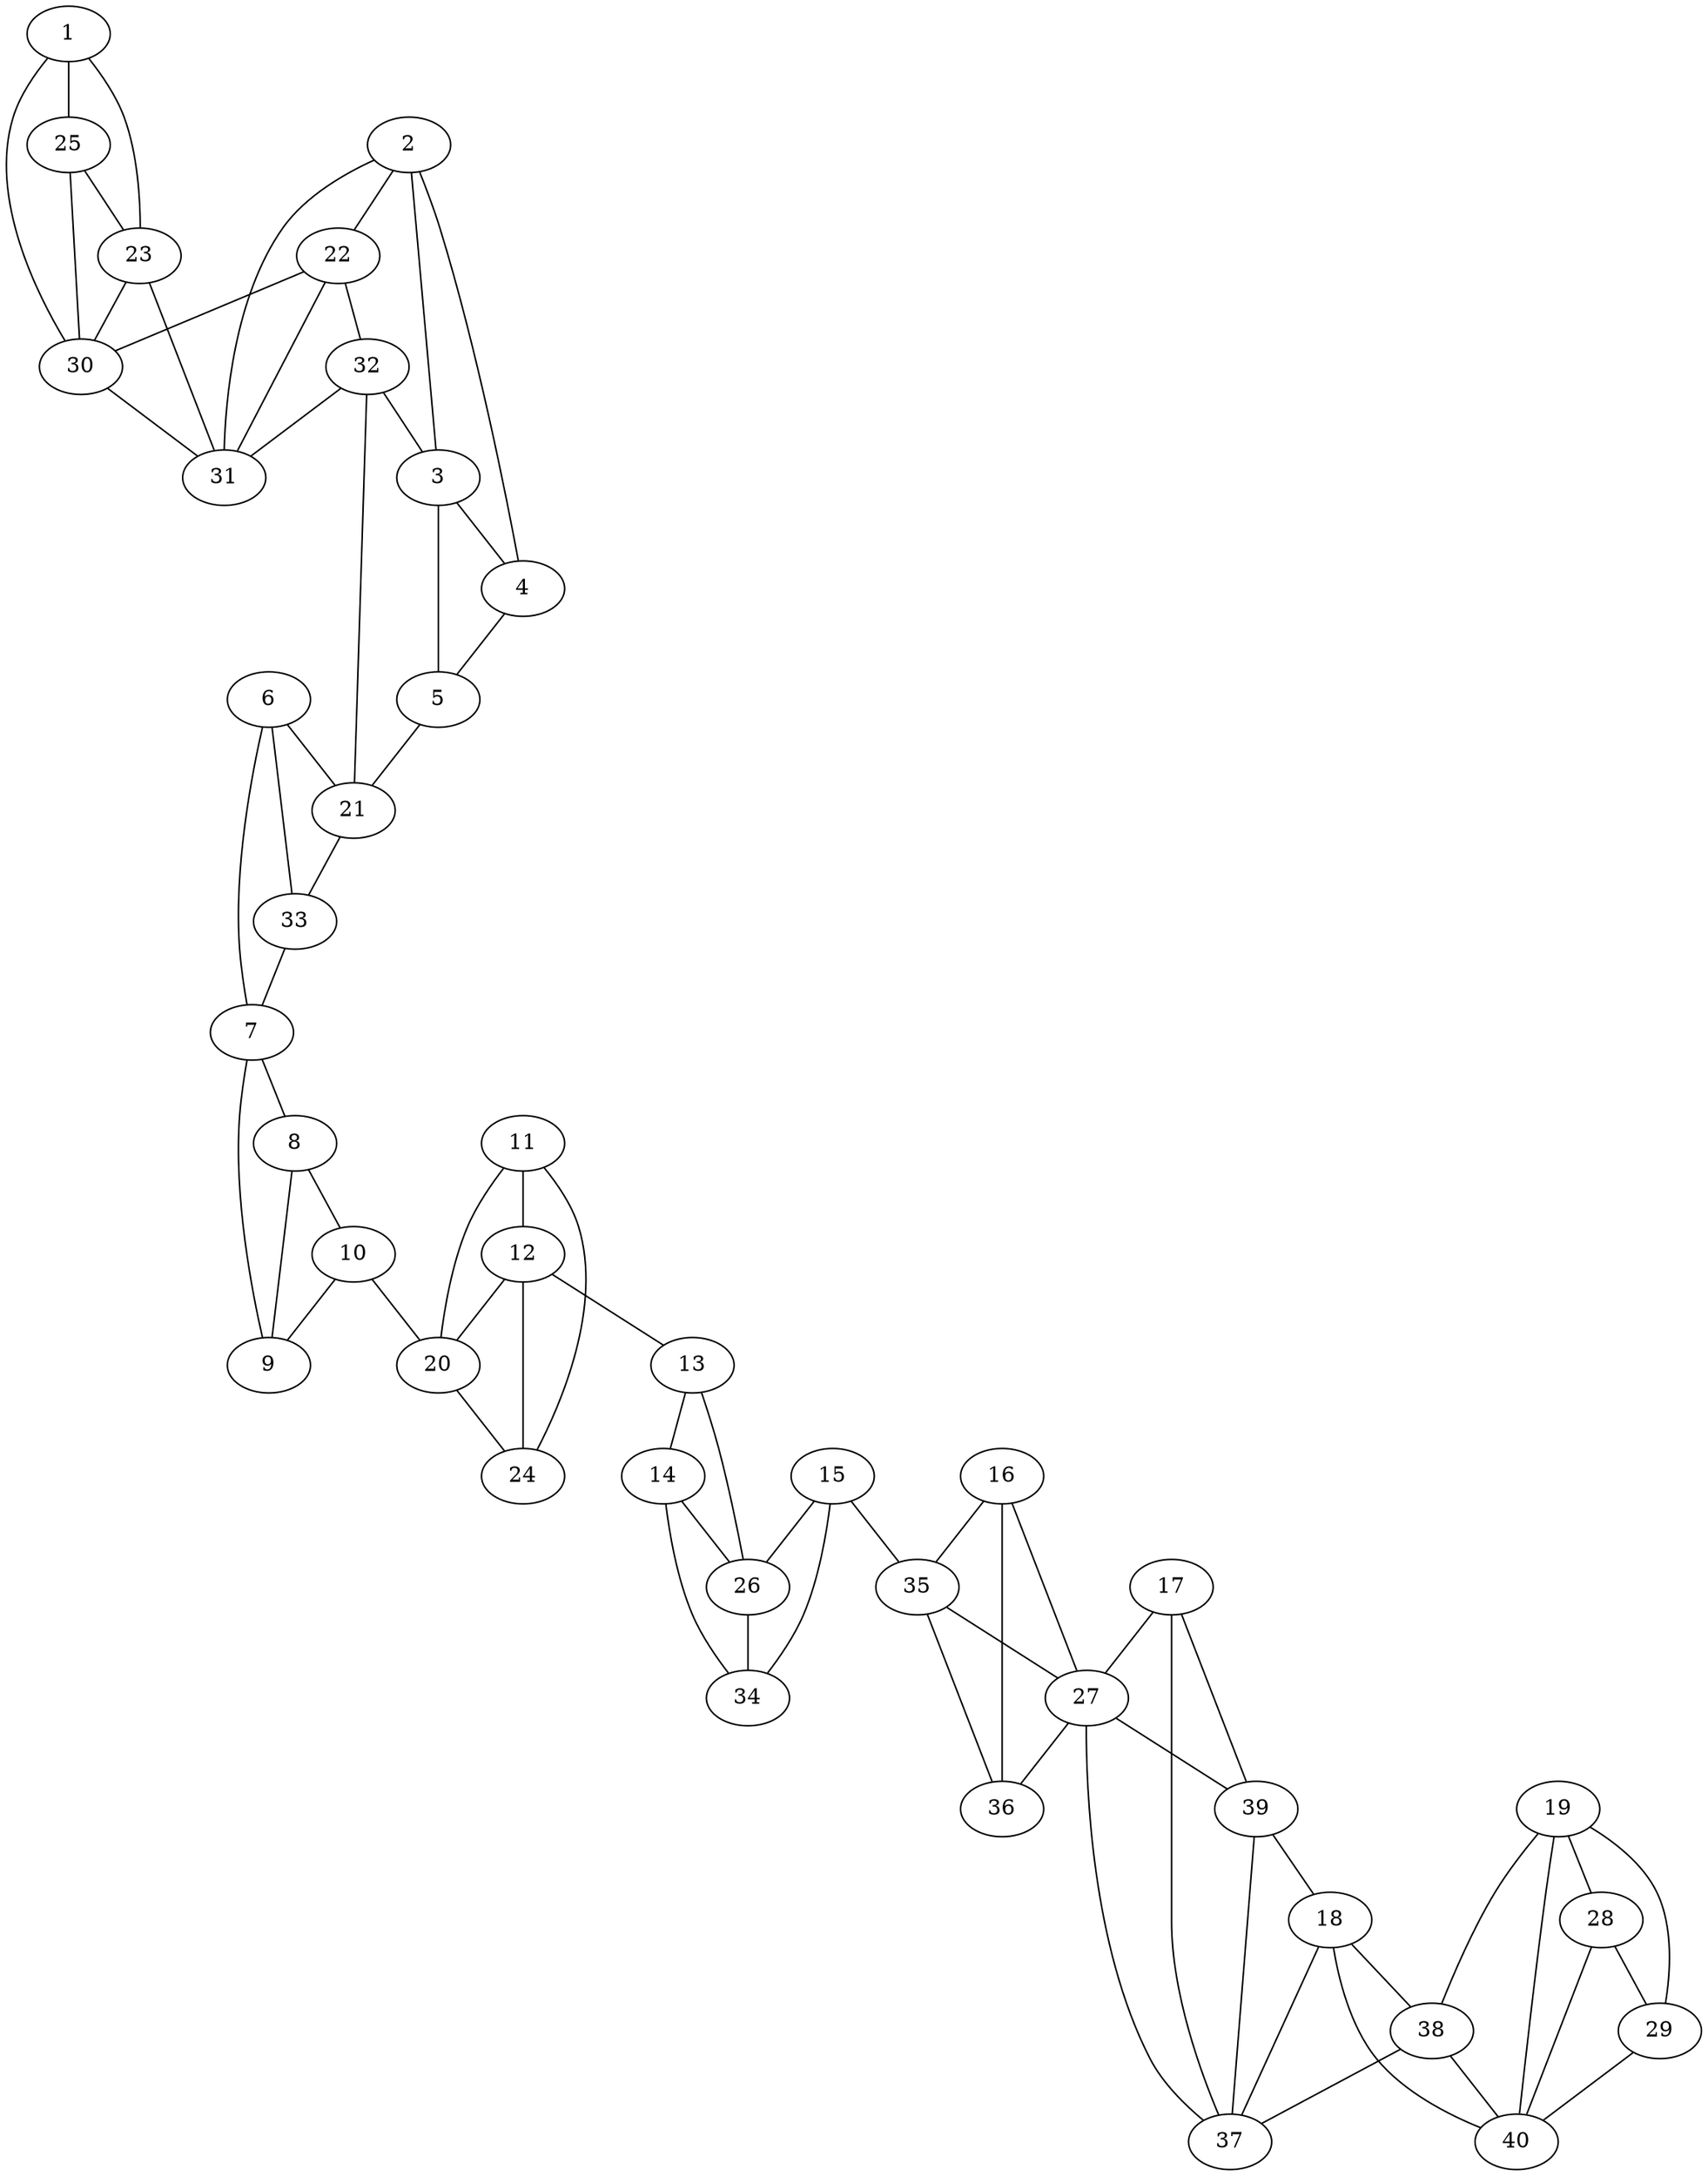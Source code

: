 graph pdb1lon {
	1	 [aaLength=11,
		sequence=GKGKVVDLLAT,
		type=0];
	23	 [aaLength=4,
		sequence=IVSR,
		type=1];
	1 -- 23	 [distance0="28.15554",
		frequency=1,
		type0=2];
	25	 [aaLength=6,
		sequence=VTVVLG,
		type=1];
	1 -- 25	 [distance0="27.21644",
		frequency=1,
		type0=1];
	30	 [aaLength=5,
		sequence=HTVVV,
		type=1];
	1 -- 30	 [distance0="35.6754",
		frequency=1,
		type0=3];
	2	 [aaLength=6,
		sequence=PSGIIN,
		type=0];
	3	 [aaLength=12,
		sequence=HLPGLFEEAEKN,
		type=0];
	2 -- 3	 [distance0="24.76609",
		frequency=1,
		type0=1];
	22	 [aaLength=4,
		sequence=VSFI,
		type=1];
	2 -- 22	 [distance0="28.09046",
		distance1="3.0",
		frequency=2,
		type0=3,
		type1=4];
	31	 [aaLength=5,
		sequence=KEYDF,
		type=1];
	2 -- 31	 [distance0="27.78622",
		frequency=1,
		type0=2];
	4	 [aaLength=4,
		sequence=EKKG,
		type=0];
	3 -- 4	 [distance0="15.90522",
		distance1="0.0",
		frequency=2,
		type0=1,
		type1=5];
	5	 [aaLength=4,
		sequence=DWEK,
		type=0];
	3 -- 5	 [distance0="20.93196",
		frequency=1,
		type0=2];
	4 -- 2	 [distance0="35.43319",
		frequency=1,
		type0=3];
	4 -- 5	 [distance0="10.65189",
		distance1="2.0",
		frequency=2,
		type0=1,
		type1=4];
	21	 [aaLength=4,
		sequence=LIIS,
		type=1];
	5 -- 21	 [distance0="30.64896",
		distance1="1.0",
		frequency=2,
		type0=3,
		type1=4];
	6	 [aaLength=20,
		sequence=FDFHQAVDGLQEVQRQAQEG,
		type=0];
	7	 [aaLength=11,
		sequence=GIGPTYSSKAA,
		type=0];
	6 -- 7	 [distance0="31.20103",
		distance1="8.0",
		frequency=2,
		type0=3,
		type1=4];
	6 -- 21	 [distance0="21.26727",
		frequency=1,
		type0=2];
	33	 [aaLength=2,
		sequence=HL,
		type=1];
	6 -- 33	 [distance0="19.0078",
		frequency=1,
		type0=1];
	8	 [aaLength=7,
		sequence=RICDLLS,
		type=0];
	7 -- 8	 [distance0="16.65482",
		distance1="4.0",
		frequency=2,
		type0=1,
		type1=4];
	9	 [aaLength=18,
		sequence=DFDEFSARFKNLAHQHQS,
		type=0];
	7 -- 9	 [distance0="24.7986",
		frequency=1,
		type0=2];
	8 -- 9	 [distance0="11.61719",
		distance1="0.0",
		frequency=2,
		type0=1,
		type1=5];
	10	 [aaLength=17,
		sequence=DVEGQLKRLKGFAERIR,
		type=0];
	8 -- 10	 [distance0="33.50424",
		frequency=1,
		type0=3];
	20	 [aaLength=2,
		sequence=VR,
		type=1];
	10 -- 20	 [distance0="29.41743",
		distance1="2.0",
		frequency=2,
		type0=2,
		type1=4];
	10 -- 9	 [distance0="26.91905",
		frequency=1,
		type0=1];
	11	 [aaLength=12,
		sequence=DGVYFMYEALHG,
		type=0];
	12	 [aaLength=5,
		sequence=AALLD,
		type=0];
	11 -- 12	 [distance0="26.73277",
		frequency=1,
		type0=3];
	11 -- 20	 [distance0="20.22253",
		frequency=1,
		type0=1];
	24	 [aaLength=4,
		sequence=VLVE,
		type=1];
	11 -- 24	 [distance0="25.70896",
		distance1="4.0",
		frequency=2,
		type0=2,
		type1=4];
	12 -- 20	 [distance0="25.95868",
		frequency=1,
		type0=3];
	13	 [aaLength=9,
		sequence=VGGVCTGLG,
		type=0];
	12 -- 13	 [distance0="21.2129",
		distance1="15.0",
		frequency=2,
		type0=2,
		type1=4];
	12 -- 24	 [distance0="9.892075",
		frequency=1,
		type0=1];
	14	 [aaLength=3,
		sequence=PPQ,
		type=0];
	13 -- 14	 [distance0="12.06886",
		distance1="1.0",
		frequency=2,
		type0=1,
		type1=4];
	26	 [aaLength=9,
		sequence=IGDVYGVVK,
		type=1];
	13 -- 26	 [distance0="19.81927",
		frequency=1,
		type0=2];
	14 -- 26	 [distance0="20.18618",
		distance1="1.0",
		frequency=2,
		type0=2,
		type1=4];
	34	 [aaLength=3,
		sequence=TTR,
		type=1];
	14 -- 34	 [distance0="24.82905",
		frequency=1,
		type0=3];
	15	 [aaLength=12,
		sequence=NEIGDLLQNRGH,
		type=0];
	15 -- 26	 [distance0="31.07822",
		frequency=1,
		type0=3];
	15 -- 34	 [distance0="23.17015",
		frequency=1,
		type0=1];
	35	 [aaLength=3,
		sequence=RCG,
		type=1];
	15 -- 35	 [distance0="28.7203",
		distance1="10.0",
		frequency=2,
		type0=2,
		type1=4];
	16	 [aaLength=12,
		sequence=LMILRYAHMVNG,
		type=0];
	27	 [aaLength=5,
		sequence=ALALT,
		type=1];
	16 -- 27	 [distance0="19.73024",
		distance1="2.0",
		frequency=2,
		type0=3,
		type1=4];
	16 -- 35	 [distance0="15.14208",
		frequency=1,
		type0=2];
	36	 [aaLength=2,
		sequence=LD,
		type=1];
	16 -- 36	 [distance0="14.04573",
		frequency=1,
		type0=1];
	17	 [aaLength=8,
		sequence=KLDILDVL,
		type=0];
	17 -- 27	 [distance0="23.60382",
		frequency=1,
		type0=1];
	37	 [aaLength=4,
		sequence=VGIS,
		type=1];
	17 -- 37	 [distance0="26.0027",
		frequency=1,
		type0=3];
	39	 [aaLength=2,
		sequence=EI,
		type=1];
	17 -- 39	 [distance0="24.76167",
		distance1="1.0",
		frequency=2,
		type0=2,
		type1=4];
	18	 [aaLength=6,
		sequence=NQEILQ,
		type=0];
	18 -- 37	 [distance0="18.27049",
		frequency=1,
		type0=3];
	38	 [aaLength=2,
		sequence=EY,
		type=1];
	18 -- 38	 [distance0="12.03373",
		distance1="4.0",
		frequency=2,
		type0=1,
		type1=4];
	40	 [aaLength=2,
		sequence=LP,
		type=1];
	18 -- 40	 [distance0="15.51808",
		frequency=1,
		type0=2];
	19	 [aaLength=16,
		sequence=PPQAQSYVRFVENHMG,
		type=0];
	28	 [aaLength=5,
		sequence=VKWVG,
		type=1];
	19 -- 28	 [distance0="31.5308",
		distance1="2.0",
		frequency=2,
		type0=2,
		type1=4];
	19 -- 38	 [distance0="33.33454",
		frequency=1,
		type0=3];
	19 -- 40	 [distance0="30.97081",
		frequency=1,
		type0=1];
	20 -- 24	 [distance0="18.0",
		frequency=1,
		type0=1];
	21 -- 33	 [distance0="7.0",
		distance1="3.0",
		frequency=2,
		type0=1,
		type1=4];
	22 -- 30	 [distance0="24.0",
		frequency=1,
		type0=3];
	22 -- 31	 [distance0="17.0",
		frequency=1,
		type0=2];
	32	 [aaLength=2,
		sequence=VI,
		type=1];
	22 -- 32	 [distance0="8.0",
		distance1="4.0",
		frequency=2,
		type0=1,
		type1=4];
	23 -- 30	 [distance0="12.0",
		distance1="8.0",
		frequency=2,
		type0=1,
		type1=4];
	23 -- 31	 [distance0="19.0",
		frequency=1,
		type0=2];
	25 -- 23	 [distance0="26.0",
		distance1="20.0",
		frequency=2,
		type0=1,
		type1=4];
	25 -- 30	 [distance0="38.0",
		frequency=1,
		type0=3];
	26 -- 34	 [distance0="11.0",
		distance1="2.0",
		frequency=2,
		type0=1,
		type1=4];
	27 -- 36	 [distance0="16.0",
		frequency=1,
		type0=2];
	27 -- 39	 [distance0="14.0",
		frequency=1,
		type0=1];
	29	 [aaLength=3,
		sequence=MIQ,
		type=1];
	28 -- 29	 [distance0="12.0",
		distance1="7.0",
		frequency=2,
		type0=1,
		type1=4];
	28 -- 40	 [distance0="35.0",
		frequency=1,
		type0=3];
	29 -- 19	 [distance0="39.62564",
		frequency=1,
		type0=2];
	29 -- 40	 [distance0="47.0",
		frequency=1,
		type0=3];
	30 -- 31	 [distance0="7.0",
		distance1="2.0",
		frequency=2,
		type0=1,
		type1=4];
	32 -- 3	 [distance0="0.0",
		frequency=1,
		type0=5];
	32 -- 21	 [distance0="25.0",
		frequency=1,
		type0=2];
	32 -- 31	 [distance0="25.0",
		frequency=1,
		type0=3];
	33 -- 7	 [distance0="31.57601",
		frequency=1,
		type0=3];
	35 -- 27	 [distance0="20.0",
		frequency=1,
		type0=3];
	35 -- 36	 [distance0="4.0",
		distance1="1.0",
		frequency=2,
		type0=1,
		type1=4];
	37 -- 27	 [distance0="17.0",
		frequency=1,
		type0=2];
	37 -- 39	 [distance0="3.0",
		frequency=1,
		type0=1];
	38 -- 37	 [distance0="27.0",
		frequency=1,
		type0=3];
	38 -- 40	 [distance0="4.0",
		distance1="2.0",
		frequency=2,
		type0=1,
		type1=4];
	39 -- 18	 [distance0="21.09054",
		frequency=1,
		type0=3];
}
